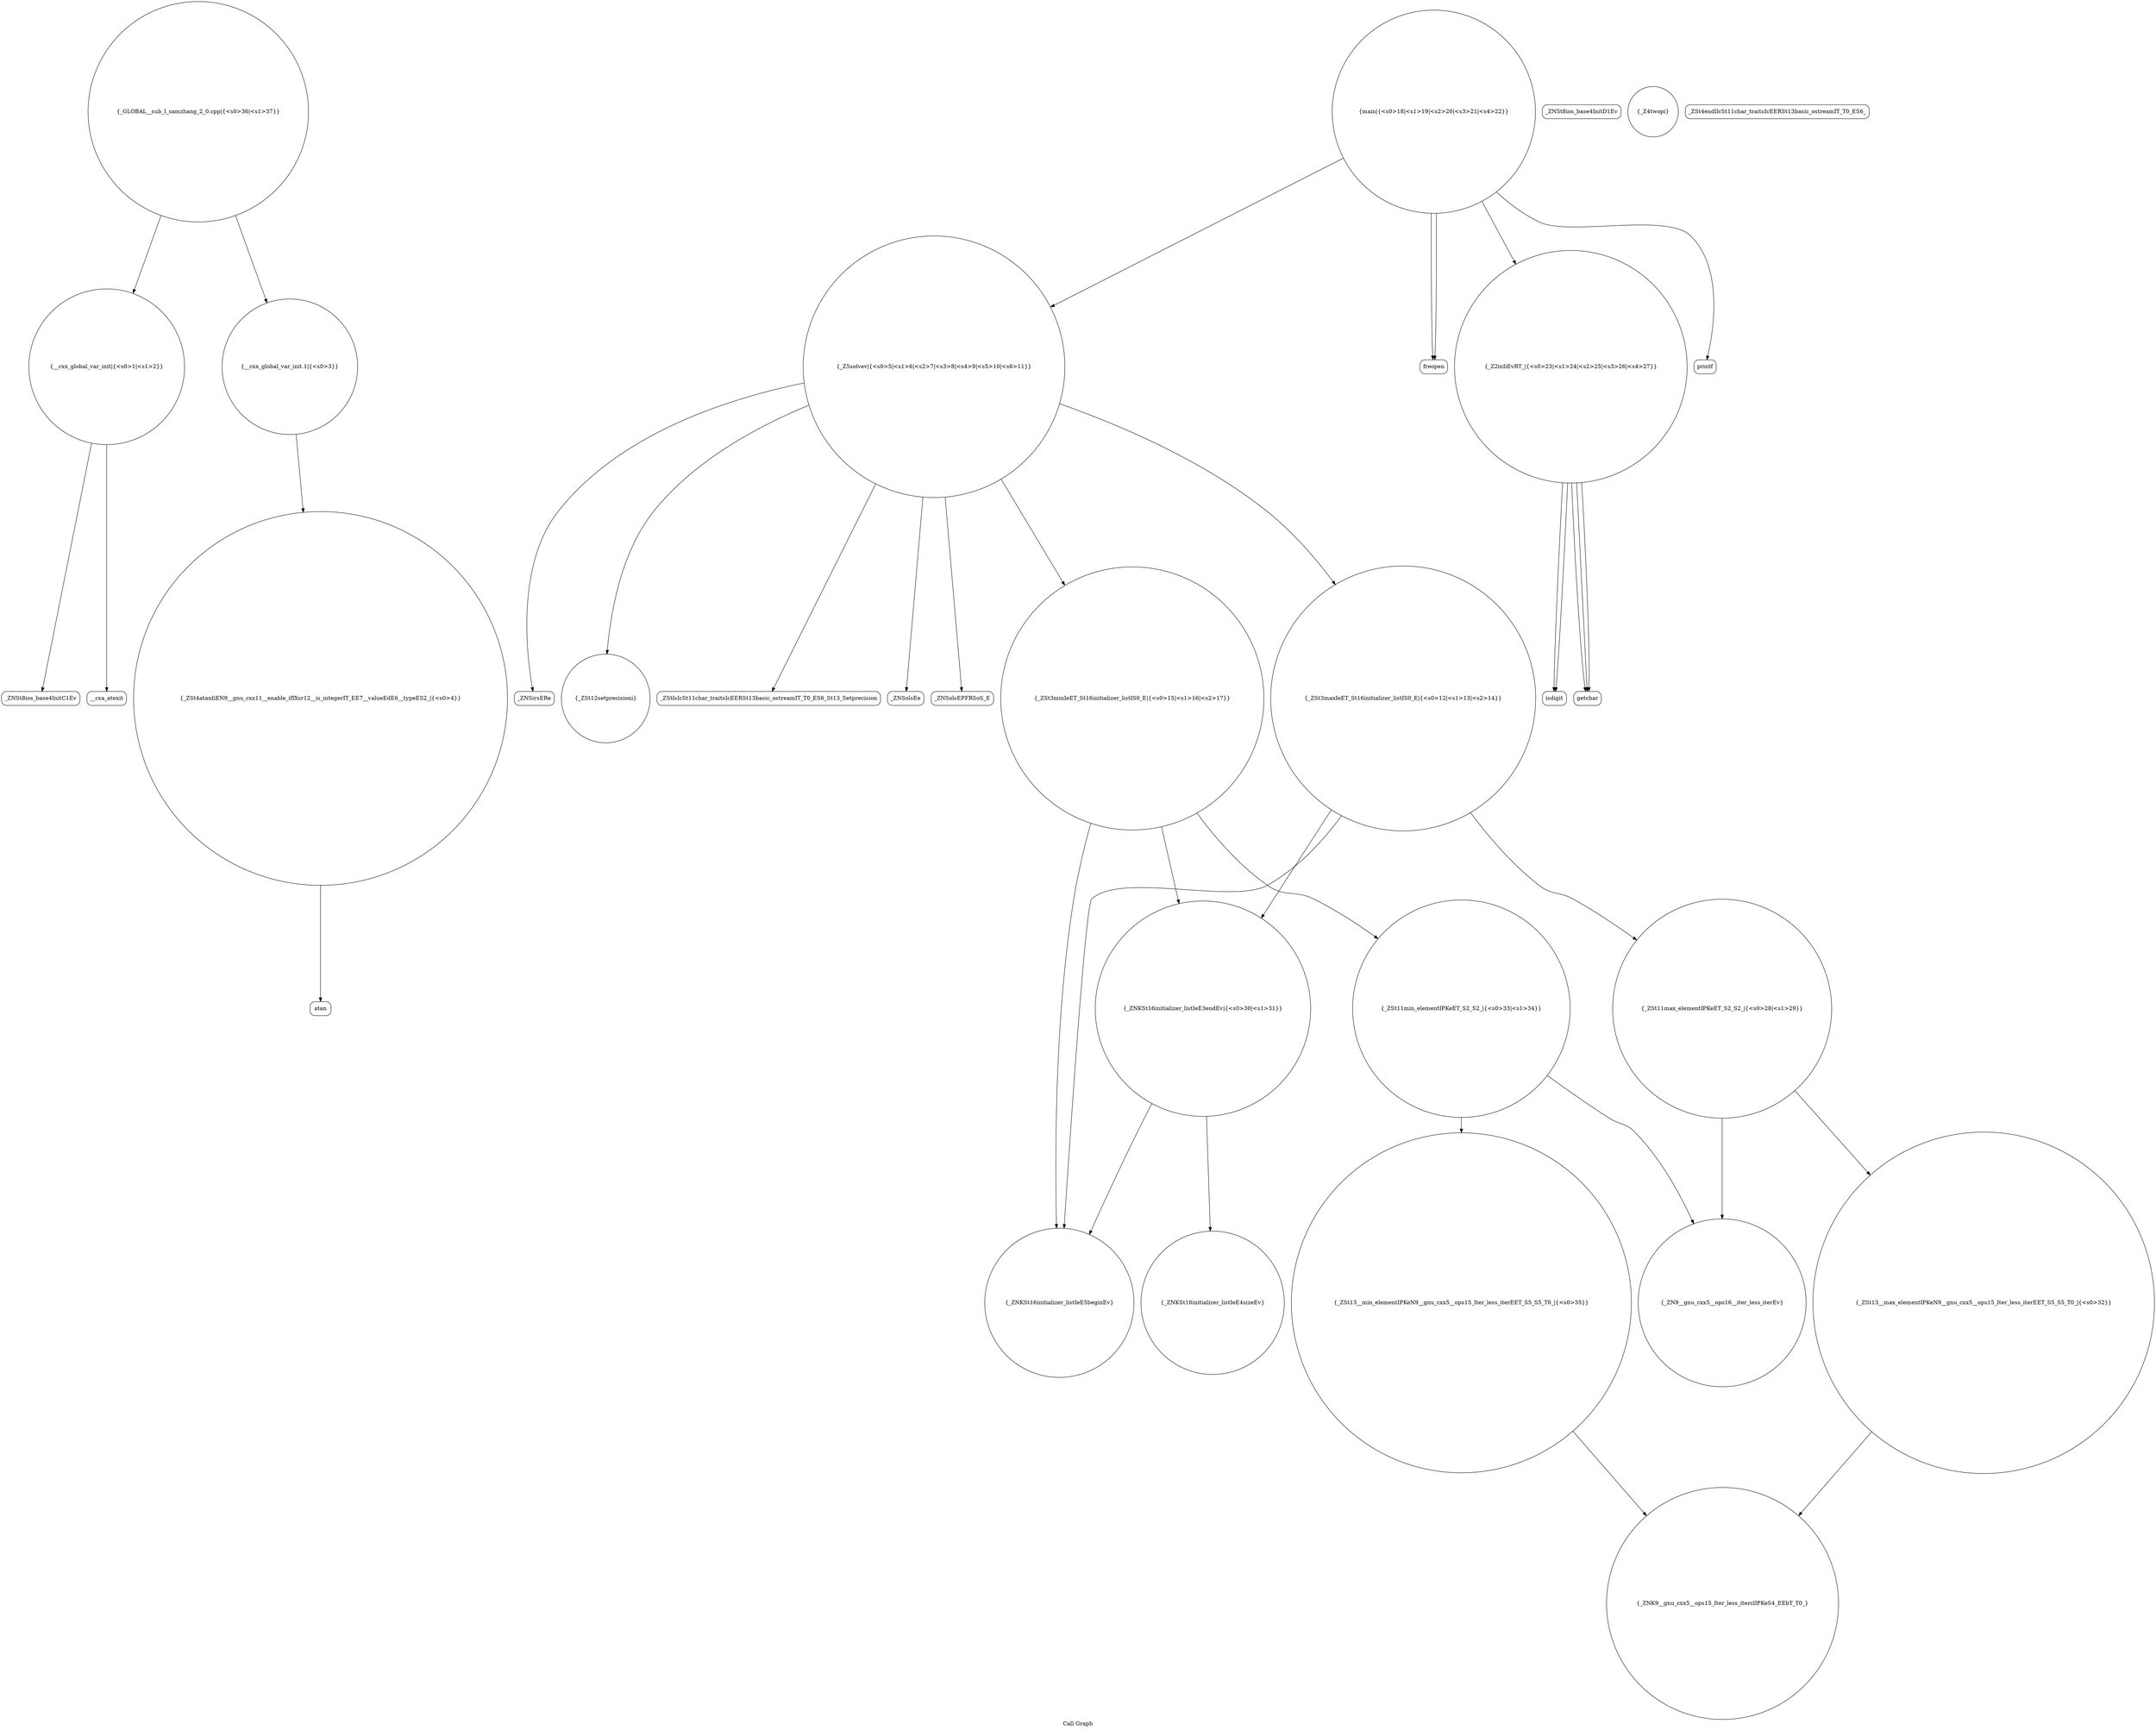 digraph "Call Graph" {
	label="Call Graph";

	Node0x560a1c0804a0 [shape=record,shape=circle,label="{__cxx_global_var_init|{<s0>1|<s1>2}}"];
	Node0x560a1c0804a0:s0 -> Node0x560a1c080930[color=black];
	Node0x560a1c0804a0:s1 -> Node0x560a1c080a30[color=black];
	Node0x560a1c0815b0 [shape=record,shape=circle,label="{_ZNK9__gnu_cxx5__ops15_Iter_less_iterclIPKeS4_EEbT_T0_}"];
	Node0x560a1c080c30 [shape=record,shape=circle,label="{_Z5solvev|{<s0>5|<s1>6|<s2>7|<s3>8|<s4>9|<s5>10|<s6>11}}"];
	Node0x560a1c080c30:s0 -> Node0x560a1c080cb0[color=black];
	Node0x560a1c080c30:s1 -> Node0x560a1c080db0[color=black];
	Node0x560a1c080c30:s2 -> Node0x560a1c080d30[color=black];
	Node0x560a1c080c30:s3 -> Node0x560a1c080eb0[color=black];
	Node0x560a1c080c30:s4 -> Node0x560a1c080f30[color=black];
	Node0x560a1c080c30:s5 -> Node0x560a1c080e30[color=black];
	Node0x560a1c080c30:s6 -> Node0x560a1c080fb0[color=black];
	Node0x560a1c080fb0 [shape=record,shape=Mrecord,label="{_ZNSolsEPFRSoS_E}"];
	Node0x560a1c081330 [shape=record,shape=circle,label="{_ZSt11max_elementIPKeET_S2_S2_|{<s0>28|<s1>29}}"];
	Node0x560a1c081330:s0 -> Node0x560a1c081530[color=black];
	Node0x560a1c081330:s1 -> Node0x560a1c0814b0[color=black];
	Node0x560a1c0809b0 [shape=record,shape=Mrecord,label="{_ZNSt8ios_base4InitD1Ev}"];
	Node0x560a1c0816b0 [shape=record,shape=circle,label="{_ZSt11min_elementIPKeET_S2_S2_|{<s0>33|<s1>34}}"];
	Node0x560a1c0816b0:s0 -> Node0x560a1c081530[color=black];
	Node0x560a1c0816b0:s1 -> Node0x560a1c081730[color=black];
	Node0x560a1c080d30 [shape=record,shape=Mrecord,label="{_ZStlsIcSt11char_traitsIcEERSt13basic_ostreamIT_T0_ES6_St13_Setprecision}"];
	Node0x560a1c0810b0 [shape=record,shape=circle,label="{main|{<s0>18|<s1>19|<s2>20|<s3>21|<s4>22}}"];
	Node0x560a1c0810b0:s0 -> Node0x560a1c081130[color=black];
	Node0x560a1c0810b0:s1 -> Node0x560a1c081130[color=black];
	Node0x560a1c0810b0:s2 -> Node0x560a1c0811b0[color=black];
	Node0x560a1c0810b0:s3 -> Node0x560a1c081230[color=black];
	Node0x560a1c0810b0:s4 -> Node0x560a1c080c30[color=black];
	Node0x560a1c081430 [shape=record,shape=circle,label="{_ZNKSt16initializer_listIeE3endEv|{<s0>30|<s1>31}}"];
	Node0x560a1c081430:s0 -> Node0x560a1c0813b0[color=black];
	Node0x560a1c081430:s1 -> Node0x560a1c081630[color=black];
	Node0x560a1c080ab0 [shape=record,shape=circle,label="{__cxx_global_var_init.1|{<s0>3}}"];
	Node0x560a1c080ab0:s0 -> Node0x560a1c080b30[color=black];
	Node0x560a1c0817b0 [shape=record,shape=Mrecord,label="{getchar}"];
	Node0x560a1c080e30 [shape=record,shape=Mrecord,label="{_ZNSolsEe}"];
	Node0x560a1c0811b0 [shape=record,shape=circle,label="{_Z2inIiEvRT_|{<s0>23|<s1>24|<s2>25|<s3>26|<s4>27}}"];
	Node0x560a1c0811b0:s0 -> Node0x560a1c0817b0[color=black];
	Node0x560a1c0811b0:s1 -> Node0x560a1c081830[color=black];
	Node0x560a1c0811b0:s2 -> Node0x560a1c0817b0[color=black];
	Node0x560a1c0811b0:s3 -> Node0x560a1c081830[color=black];
	Node0x560a1c0811b0:s4 -> Node0x560a1c0817b0[color=black];
	Node0x560a1c081530 [shape=record,shape=circle,label="{_ZN9__gnu_cxx5__ops16__iter_less_iterEv}"];
	Node0x560a1c080bb0 [shape=record,shape=circle,label="{_Z4twopi}"];
	Node0x560a1c0818b0 [shape=record,shape=circle,label="{_GLOBAL__sub_I_samzhang_2_0.cpp|{<s0>36|<s1>37}}"];
	Node0x560a1c0818b0:s0 -> Node0x560a1c0804a0[color=black];
	Node0x560a1c0818b0:s1 -> Node0x560a1c080ab0[color=black];
	Node0x560a1c080f30 [shape=record,shape=circle,label="{_ZSt3minIeET_St16initializer_listIS0_E|{<s0>15|<s1>16|<s2>17}}"];
	Node0x560a1c080f30:s0 -> Node0x560a1c0813b0[color=black];
	Node0x560a1c080f30:s1 -> Node0x560a1c081430[color=black];
	Node0x560a1c080f30:s2 -> Node0x560a1c0816b0[color=black];
	Node0x560a1c0812b0 [shape=record,shape=Mrecord,label="{atan}"];
	Node0x560a1c080930 [shape=record,shape=Mrecord,label="{_ZNSt8ios_base4InitC1Ev}"];
	Node0x560a1c081630 [shape=record,shape=circle,label="{_ZNKSt16initializer_listIeE4sizeEv}"];
	Node0x560a1c080cb0 [shape=record,shape=Mrecord,label="{_ZNSirsERe}"];
	Node0x560a1c081030 [shape=record,shape=Mrecord,label="{_ZSt4endlIcSt11char_traitsIcEERSt13basic_ostreamIT_T0_ES6_}"];
	Node0x560a1c0813b0 [shape=record,shape=circle,label="{_ZNKSt16initializer_listIeE5beginEv}"];
	Node0x560a1c080a30 [shape=record,shape=Mrecord,label="{__cxa_atexit}"];
	Node0x560a1c081730 [shape=record,shape=circle,label="{_ZSt13__min_elementIPKeN9__gnu_cxx5__ops15_Iter_less_iterEET_S5_S5_T0_|{<s0>35}}"];
	Node0x560a1c081730:s0 -> Node0x560a1c0815b0[color=black];
	Node0x560a1c080db0 [shape=record,shape=circle,label="{_ZSt12setprecisioni}"];
	Node0x560a1c081130 [shape=record,shape=Mrecord,label="{freopen}"];
	Node0x560a1c0814b0 [shape=record,shape=circle,label="{_ZSt13__max_elementIPKeN9__gnu_cxx5__ops15_Iter_less_iterEET_S5_S5_T0_|{<s0>32}}"];
	Node0x560a1c0814b0:s0 -> Node0x560a1c0815b0[color=black];
	Node0x560a1c080b30 [shape=record,shape=circle,label="{_ZSt4atanIiEN9__gnu_cxx11__enable_ifIXsr12__is_integerIT_EE7__valueEdE6__typeES2_|{<s0>4}}"];
	Node0x560a1c080b30:s0 -> Node0x560a1c0812b0[color=black];
	Node0x560a1c081830 [shape=record,shape=Mrecord,label="{isdigit}"];
	Node0x560a1c080eb0 [shape=record,shape=circle,label="{_ZSt3maxIeET_St16initializer_listIS0_E|{<s0>12|<s1>13|<s2>14}}"];
	Node0x560a1c080eb0:s0 -> Node0x560a1c0813b0[color=black];
	Node0x560a1c080eb0:s1 -> Node0x560a1c081430[color=black];
	Node0x560a1c080eb0:s2 -> Node0x560a1c081330[color=black];
	Node0x560a1c081230 [shape=record,shape=Mrecord,label="{printf}"];
}
